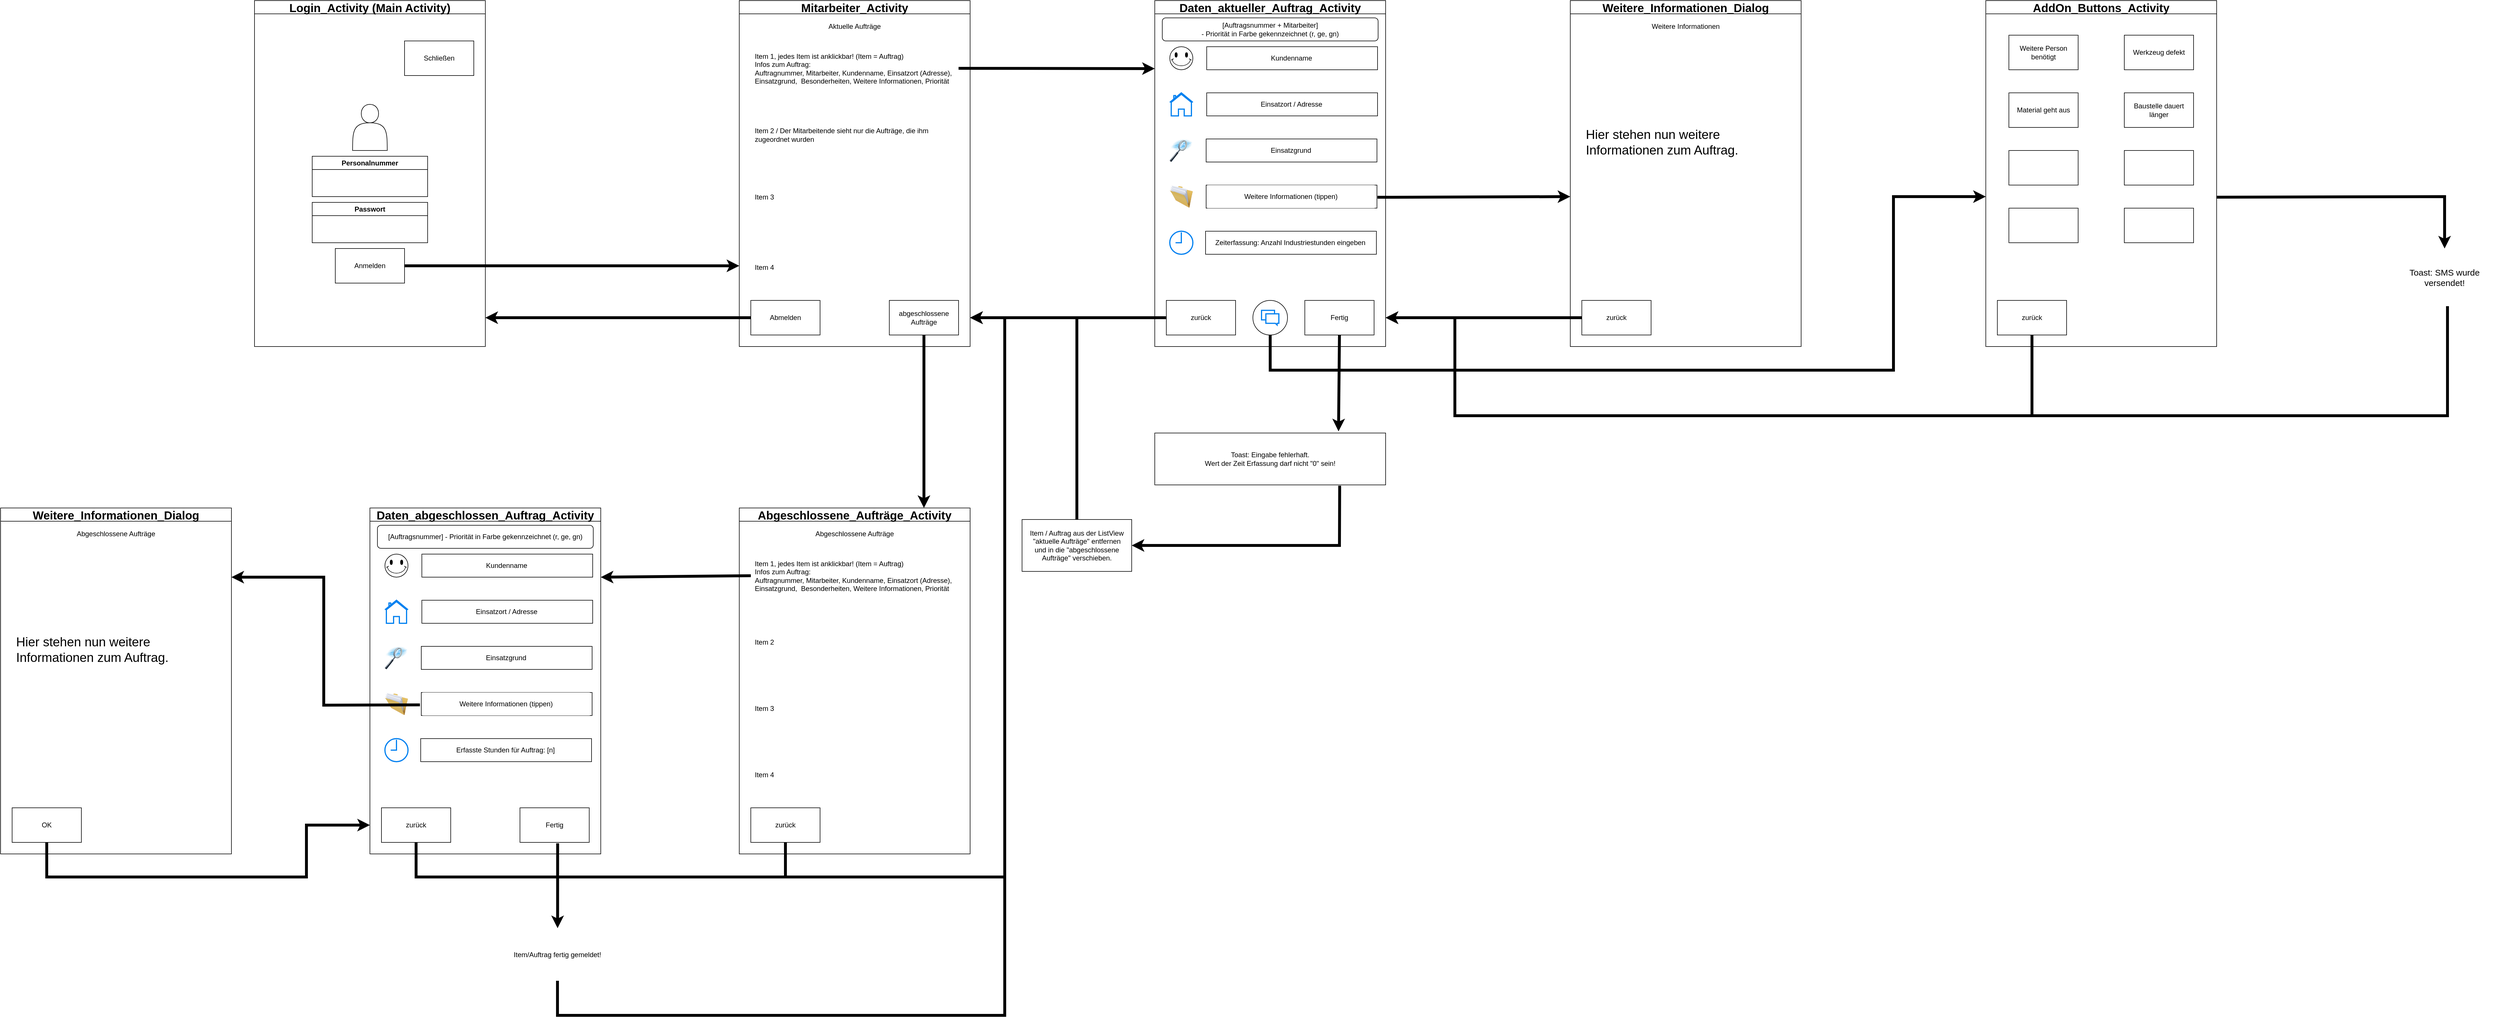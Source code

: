 <mxfile version="27.1.1">
  <diagram name="Seite-1" id="q45klhuyzcTbM1bhxWnL">
    <mxGraphModel dx="5580" dy="2750" grid="1" gridSize="10" guides="1" tooltips="1" connect="1" arrows="1" fold="1" page="1" pageScale="1" pageWidth="827" pageHeight="1169" math="0" shadow="0">
      <root>
        <mxCell id="0" />
        <mxCell id="1" parent="0" />
        <mxCell id="BAsy4r-Fp_admPy9bLmb-1" value="&lt;font style=&quot;font-size: 20px;&quot;&gt;Login_Activity (Main Activity)&lt;/font&gt;" style="swimlane;whiteSpace=wrap;html=1;" parent="1" vertex="1">
          <mxGeometry x="80" y="40" width="400" height="600" as="geometry" />
        </mxCell>
        <mxCell id="BAsy4r-Fp_admPy9bLmb-2" value="" style="shape=actor;whiteSpace=wrap;html=1;" parent="BAsy4r-Fp_admPy9bLmb-1" vertex="1">
          <mxGeometry x="170" y="180" width="60" height="80" as="geometry" />
        </mxCell>
        <mxCell id="BAsy4r-Fp_admPy9bLmb-3" value="Personalnummer" style="swimlane;whiteSpace=wrap;html=1;startSize=23;" parent="BAsy4r-Fp_admPy9bLmb-1" vertex="1">
          <mxGeometry x="100" y="270" width="200" height="70" as="geometry" />
        </mxCell>
        <mxCell id="BAsy4r-Fp_admPy9bLmb-4" value="Passwort" style="swimlane;whiteSpace=wrap;html=1;" parent="BAsy4r-Fp_admPy9bLmb-1" vertex="1">
          <mxGeometry x="100" y="350" width="200" height="70" as="geometry" />
        </mxCell>
        <mxCell id="BAsy4r-Fp_admPy9bLmb-19" value="Anmelden" style="rounded=0;whiteSpace=wrap;html=1;" parent="BAsy4r-Fp_admPy9bLmb-1" vertex="1">
          <mxGeometry x="140" y="430" width="120" height="60" as="geometry" />
        </mxCell>
        <mxCell id="BAsy4r-Fp_admPy9bLmb-5" value="&lt;font style=&quot;font-size: 20px;&quot;&gt;Mitarbeiter_Activity&lt;/font&gt;" style="swimlane;whiteSpace=wrap;html=1;" parent="1" vertex="1">
          <mxGeometry x="920" y="40" width="400" height="600" as="geometry" />
        </mxCell>
        <mxCell id="BAsy4r-Fp_admPy9bLmb-6" value="" style="shape=table;startSize=0;container=1;collapsible=0;childLayout=tableLayout;fontSize=11;fillColor=none;strokeColor=none;" parent="BAsy4r-Fp_admPy9bLmb-5" vertex="1">
          <mxGeometry x="20" y="60" width="360" height="460" as="geometry" />
        </mxCell>
        <mxCell id="BAsy4r-Fp_admPy9bLmb-7" value="" style="shape=tableRow;horizontal=0;startSize=0;swimlaneHead=0;swimlaneBody=0;strokeColor=inherit;top=0;left=0;bottom=0;right=0;collapsible=0;dropTarget=0;fillColor=light-dark(#FFFFFF,#E6D0DE);points=[[0,0.5],[1,0.5]];portConstraint=eastwest;fontSize=16;" parent="BAsy4r-Fp_admPy9bLmb-6" vertex="1">
          <mxGeometry width="360" height="115" as="geometry" />
        </mxCell>
        <mxCell id="BAsy4r-Fp_admPy9bLmb-8" value="Item 1, jedes Item ist anklickbar! (Item = Auftrag)&lt;br&gt;Infos zum Auftrag:&lt;br&gt;Auftragnummer, Mitarbeiter, Kundenname, Einsatzort (Adresse), Einsatzgrund,&amp;nbsp; Besonderheiten, Weitere Informationen, Priorität" style="shape=partialRectangle;html=1;whiteSpace=wrap;connectable=0;strokeColor=inherit;overflow=hidden;fillColor=none;top=0;left=0;bottom=0;right=0;pointerEvents=1;fontSize=12;align=left;spacingLeft=5;fontColor=light-dark(#000000,#000000);" parent="BAsy4r-Fp_admPy9bLmb-7" vertex="1">
          <mxGeometry width="360" height="115" as="geometry">
            <mxRectangle width="360" height="115" as="alternateBounds" />
          </mxGeometry>
        </mxCell>
        <mxCell id="BAsy4r-Fp_admPy9bLmb-9" value="" style="shape=tableRow;horizontal=0;startSize=0;swimlaneHead=0;swimlaneBody=0;strokeColor=inherit;top=0;left=0;bottom=0;right=0;collapsible=0;dropTarget=0;fillColor=none;points=[[0,0.5],[1,0.5]];portConstraint=eastwest;fontSize=16;" parent="BAsy4r-Fp_admPy9bLmb-6" vertex="1">
          <mxGeometry y="115" width="360" height="115" as="geometry" />
        </mxCell>
        <mxCell id="BAsy4r-Fp_admPy9bLmb-10" value="Item 2 / Der Mitarbeitende sieht nur die Aufträge, die ihm zugeordnet wurden" style="shape=partialRectangle;html=1;whiteSpace=wrap;connectable=0;strokeColor=inherit;overflow=hidden;fillColor=none;top=0;left=0;bottom=0;right=0;pointerEvents=1;fontSize=12;align=left;spacingLeft=5;" parent="BAsy4r-Fp_admPy9bLmb-9" vertex="1">
          <mxGeometry width="360" height="115" as="geometry">
            <mxRectangle width="360" height="115" as="alternateBounds" />
          </mxGeometry>
        </mxCell>
        <mxCell id="BAsy4r-Fp_admPy9bLmb-11" value="" style="shape=tableRow;horizontal=0;startSize=0;swimlaneHead=0;swimlaneBody=0;strokeColor=inherit;top=0;left=0;bottom=0;right=0;collapsible=0;dropTarget=0;fillColor=none;points=[[0,0.5],[1,0.5]];portConstraint=eastwest;fontSize=16;" parent="BAsy4r-Fp_admPy9bLmb-6" vertex="1">
          <mxGeometry y="230" width="360" height="115" as="geometry" />
        </mxCell>
        <mxCell id="BAsy4r-Fp_admPy9bLmb-12" value="Item 3&lt;div&gt;&lt;br&gt;&lt;/div&gt;" style="shape=partialRectangle;html=1;whiteSpace=wrap;connectable=0;strokeColor=inherit;overflow=hidden;fillColor=none;top=0;left=0;bottom=0;right=0;pointerEvents=1;fontSize=12;align=left;spacingLeft=5;" parent="BAsy4r-Fp_admPy9bLmb-11" vertex="1">
          <mxGeometry width="360" height="115" as="geometry">
            <mxRectangle width="360" height="115" as="alternateBounds" />
          </mxGeometry>
        </mxCell>
        <mxCell id="BAsy4r-Fp_admPy9bLmb-13" style="shape=tableRow;horizontal=0;startSize=0;swimlaneHead=0;swimlaneBody=0;strokeColor=inherit;top=0;left=0;bottom=0;right=0;collapsible=0;dropTarget=0;fillColor=none;points=[[0,0.5],[1,0.5]];portConstraint=eastwest;fontSize=16;" parent="BAsy4r-Fp_admPy9bLmb-6" vertex="1">
          <mxGeometry y="345" width="360" height="115" as="geometry" />
        </mxCell>
        <mxCell id="BAsy4r-Fp_admPy9bLmb-14" value="Item 4" style="shape=partialRectangle;html=1;whiteSpace=wrap;connectable=0;strokeColor=inherit;overflow=hidden;fillColor=none;top=0;left=0;bottom=0;right=0;pointerEvents=1;fontSize=12;align=left;spacingLeft=5;" parent="BAsy4r-Fp_admPy9bLmb-13" vertex="1">
          <mxGeometry width="360" height="115" as="geometry">
            <mxRectangle width="360" height="115" as="alternateBounds" />
          </mxGeometry>
        </mxCell>
        <mxCell id="BAsy4r-Fp_admPy9bLmb-15" value="Aktuelle Aufträge" style="text;html=1;align=center;verticalAlign=middle;whiteSpace=wrap;rounded=0;" parent="BAsy4r-Fp_admPy9bLmb-5" vertex="1">
          <mxGeometry x="90" y="30" width="220" height="30" as="geometry" />
        </mxCell>
        <mxCell id="BAsy4r-Fp_admPy9bLmb-16" value="" style="rounded=0;whiteSpace=wrap;html=1;" parent="BAsy4r-Fp_admPy9bLmb-5" vertex="1">
          <mxGeometry x="260" y="520" width="120" height="60" as="geometry" />
        </mxCell>
        <mxCell id="BAsy4r-Fp_admPy9bLmb-17" value="abgeschlossene Aufträge" style="text;html=1;align=center;verticalAlign=middle;whiteSpace=wrap;rounded=0;" parent="BAsy4r-Fp_admPy9bLmb-5" vertex="1">
          <mxGeometry x="290" y="535" width="60" height="30" as="geometry" />
        </mxCell>
        <mxCell id="BAsy4r-Fp_admPy9bLmb-18" value="Abmelden" style="rounded=0;whiteSpace=wrap;html=1;" parent="BAsy4r-Fp_admPy9bLmb-5" vertex="1">
          <mxGeometry x="20" y="520" width="120" height="60" as="geometry" />
        </mxCell>
        <mxCell id="BAsy4r-Fp_admPy9bLmb-20" value="" style="endArrow=classic;html=1;rounded=0;exitX=1;exitY=0.5;exitDx=0;exitDy=0;strokeWidth=5;strokeColor=light-dark(#000000,#00CC00);" parent="1" source="BAsy4r-Fp_admPy9bLmb-19" edge="1">
          <mxGeometry width="50" height="50" relative="1" as="geometry">
            <mxPoint x="660" y="500" as="sourcePoint" />
            <mxPoint x="920" y="500" as="targetPoint" />
          </mxGeometry>
        </mxCell>
        <mxCell id="BAsy4r-Fp_admPy9bLmb-21" value="" style="endArrow=classic;html=1;rounded=0;strokeWidth=5;strokeColor=light-dark(#000000,#FF0000);" parent="1" edge="1">
          <mxGeometry width="50" height="50" relative="1" as="geometry">
            <mxPoint x="940" y="590" as="sourcePoint" />
            <mxPoint x="480" y="590" as="targetPoint" />
            <Array as="points" />
          </mxGeometry>
        </mxCell>
        <mxCell id="BAsy4r-Fp_admPy9bLmb-22" value="&lt;font style=&quot;font-size: 20px;&quot;&gt;Daten_aktueller_Auftrag_Activity&lt;/font&gt;" style="swimlane;whiteSpace=wrap;html=1;" parent="1" vertex="1">
          <mxGeometry x="1640" y="40" width="400" height="600" as="geometry" />
        </mxCell>
        <mxCell id="BAsy4r-Fp_admPy9bLmb-36" value="" style="rounded=0;whiteSpace=wrap;html=1;" parent="BAsy4r-Fp_admPy9bLmb-22" vertex="1">
          <mxGeometry x="20" y="520" width="120" height="60" as="geometry" />
        </mxCell>
        <mxCell id="BAsy4r-Fp_admPy9bLmb-37" value="zurück" style="text;html=1;align=center;verticalAlign=middle;whiteSpace=wrap;rounded=0;" parent="BAsy4r-Fp_admPy9bLmb-22" vertex="1">
          <mxGeometry x="50" y="535" width="60" height="30" as="geometry" />
        </mxCell>
        <mxCell id="BAsy4r-Fp_admPy9bLmb-38" value="Fertig" style="rounded=0;whiteSpace=wrap;html=1;" parent="BAsy4r-Fp_admPy9bLmb-22" vertex="1">
          <mxGeometry x="260" y="520" width="120" height="60" as="geometry" />
        </mxCell>
        <mxCell id="BAsy4r-Fp_admPy9bLmb-55" value="[Auftragsnummer + Mitarbeiter]&lt;div&gt;- Priorität in Farbe gekennzeichnet (r, ge, gn)&lt;/div&gt;" style="rounded=1;whiteSpace=wrap;html=1;" parent="BAsy4r-Fp_admPy9bLmb-22" vertex="1">
          <mxGeometry x="13" y="30" width="374" height="40" as="geometry" />
        </mxCell>
        <mxCell id="BAsy4r-Fp_admPy9bLmb-70" value="" style="verticalLabelPosition=bottom;verticalAlign=top;html=1;shape=mxgraph.basic.smiley" parent="BAsy4r-Fp_admPy9bLmb-22" vertex="1">
          <mxGeometry x="26" y="80" width="40" height="40" as="geometry" />
        </mxCell>
        <mxCell id="BAsy4r-Fp_admPy9bLmb-71" value="" style="verticalLabelPosition=bottom;verticalAlign=top;html=1;shape=mxgraph.basic.rect;fillColor2=none;strokeWidth=1;size=20;indent=5;" parent="BAsy4r-Fp_admPy9bLmb-22" vertex="1">
          <mxGeometry x="90" y="80" width="296" height="40" as="geometry" />
        </mxCell>
        <mxCell id="BAsy4r-Fp_admPy9bLmb-72" value="Kundenname" style="text;html=1;align=center;verticalAlign=middle;whiteSpace=wrap;rounded=0;" parent="BAsy4r-Fp_admPy9bLmb-22" vertex="1">
          <mxGeometry x="92" y="80" width="290" height="40" as="geometry" />
        </mxCell>
        <mxCell id="BAsy4r-Fp_admPy9bLmb-73" value="" style="html=1;verticalLabelPosition=bottom;align=center;labelBackgroundColor=#ffffff;verticalAlign=top;strokeWidth=2;strokeColor=#0080F0;shadow=0;dashed=0;shape=mxgraph.ios7.icons.home;" parent="BAsy4r-Fp_admPy9bLmb-22" vertex="1">
          <mxGeometry x="26" y="160" width="40" height="40" as="geometry" />
        </mxCell>
        <mxCell id="BAsy4r-Fp_admPy9bLmb-74" value="" style="verticalLabelPosition=bottom;verticalAlign=top;html=1;shape=mxgraph.basic.rect;fillColor2=none;strokeWidth=1;size=20;indent=5;" parent="BAsy4r-Fp_admPy9bLmb-22" vertex="1">
          <mxGeometry x="90" y="160" width="296" height="40" as="geometry" />
        </mxCell>
        <mxCell id="BAsy4r-Fp_admPy9bLmb-75" value="Einsatzort / Adresse" style="text;html=1;align=center;verticalAlign=middle;whiteSpace=wrap;rounded=0;" parent="BAsy4r-Fp_admPy9bLmb-22" vertex="1">
          <mxGeometry x="92" y="160" width="290" height="40" as="geometry" />
        </mxCell>
        <mxCell id="YchgpamfZrBK3KYgUq9f-1" value="" style="image;html=1;image=img/lib/clip_art/computers/Data_Filtering_128x128.png" parent="BAsy4r-Fp_admPy9bLmb-22" vertex="1">
          <mxGeometry x="26" y="240" width="40" height="40" as="geometry" />
        </mxCell>
        <mxCell id="YchgpamfZrBK3KYgUq9f-2" value="" style="verticalLabelPosition=bottom;verticalAlign=top;html=1;shape=mxgraph.basic.rect;fillColor2=none;strokeWidth=1;size=20;indent=5;" parent="BAsy4r-Fp_admPy9bLmb-22" vertex="1">
          <mxGeometry x="89" y="240" width="296" height="40" as="geometry" />
        </mxCell>
        <mxCell id="YchgpamfZrBK3KYgUq9f-3" value="Einsatzgrund" style="text;html=1;align=center;verticalAlign=middle;whiteSpace=wrap;rounded=0;" parent="BAsy4r-Fp_admPy9bLmb-22" vertex="1">
          <mxGeometry x="91" y="240" width="290" height="40" as="geometry" />
        </mxCell>
        <mxCell id="YchgpamfZrBK3KYgUq9f-4" value="" style="image;html=1;image=img/lib/clip_art/general/Full_Folder_128x128.png" parent="BAsy4r-Fp_admPy9bLmb-22" vertex="1">
          <mxGeometry x="26" y="320" width="40" height="40" as="geometry" />
        </mxCell>
        <mxCell id="YchgpamfZrBK3KYgUq9f-5" value="" style="verticalLabelPosition=bottom;verticalAlign=top;html=1;shape=mxgraph.basic.rect;fillColor2=none;strokeWidth=1;size=20;indent=5;" parent="BAsy4r-Fp_admPy9bLmb-22" vertex="1">
          <mxGeometry x="89" y="320" width="296" height="40" as="geometry" />
        </mxCell>
        <mxCell id="YchgpamfZrBK3KYgUq9f-6" value="&lt;font style=&quot;color: light-dark(rgb(0, 0, 0), rgb(0, 0, 0));&quot;&gt;Weitere Informationen (tippen)&lt;/font&gt;" style="text;html=1;align=center;verticalAlign=middle;whiteSpace=wrap;rounded=0;glass=0;shadow=0;fillColor=light-dark(#FFFFFF,#E6D0DE);" parent="BAsy4r-Fp_admPy9bLmb-22" vertex="1">
          <mxGeometry x="91" y="320" width="290" height="40" as="geometry" />
        </mxCell>
        <mxCell id="YchgpamfZrBK3KYgUq9f-8" value="" style="html=1;verticalLabelPosition=bottom;align=center;labelBackgroundColor=#ffffff;verticalAlign=top;strokeWidth=2;strokeColor=#0080F0;shadow=0;dashed=0;shape=mxgraph.ios7.icons.clock;" parent="BAsy4r-Fp_admPy9bLmb-22" vertex="1">
          <mxGeometry x="26" y="400" width="40" height="40" as="geometry" />
        </mxCell>
        <mxCell id="YchgpamfZrBK3KYgUq9f-9" value="" style="verticalLabelPosition=bottom;verticalAlign=top;html=1;shape=mxgraph.basic.rect;fillColor2=none;strokeWidth=1;size=20;indent=5;" parent="BAsy4r-Fp_admPy9bLmb-22" vertex="1">
          <mxGeometry x="88" y="400" width="296" height="40" as="geometry" />
        </mxCell>
        <mxCell id="YchgpamfZrBK3KYgUq9f-10" value="Zeiterfassung: Anzahl Industriestunden eingeben" style="text;html=1;align=center;verticalAlign=middle;whiteSpace=wrap;rounded=0;" parent="BAsy4r-Fp_admPy9bLmb-22" vertex="1">
          <mxGeometry x="90" y="400" width="290" height="40" as="geometry" />
        </mxCell>
        <mxCell id="rlCjzJ0KpCIIINyGwEyJ-18" value="" style="ellipse;whiteSpace=wrap;html=1;aspect=fixed;" parent="BAsy4r-Fp_admPy9bLmb-22" vertex="1">
          <mxGeometry x="170" y="520" width="60" height="60" as="geometry" />
        </mxCell>
        <mxCell id="rlCjzJ0KpCIIINyGwEyJ-20" value="" style="html=1;verticalLabelPosition=bottom;align=center;labelBackgroundColor=#ffffff;verticalAlign=top;strokeWidth=2;strokeColor=#0080F0;shadow=0;dashed=0;shape=mxgraph.ios7.icons.messages;" parent="BAsy4r-Fp_admPy9bLmb-22" vertex="1">
          <mxGeometry x="185" y="537.25" width="30" height="25.5" as="geometry" />
        </mxCell>
        <mxCell id="BAsy4r-Fp_admPy9bLmb-39" value="&lt;font style=&quot;font-size: 20px;&quot;&gt;Abgeschlossene_Aufträge_Activity&lt;/font&gt;" style="swimlane;whiteSpace=wrap;html=1;" parent="1" vertex="1">
          <mxGeometry x="920" y="920" width="400" height="600" as="geometry" />
        </mxCell>
        <mxCell id="BAsy4r-Fp_admPy9bLmb-40" value="Abgeschlossene Aufträge" style="text;html=1;align=center;verticalAlign=middle;whiteSpace=wrap;rounded=0;" parent="BAsy4r-Fp_admPy9bLmb-39" vertex="1">
          <mxGeometry x="90" y="30" width="220" height="30" as="geometry" />
        </mxCell>
        <mxCell id="BAsy4r-Fp_admPy9bLmb-41" value="" style="rounded=0;whiteSpace=wrap;html=1;" parent="BAsy4r-Fp_admPy9bLmb-39" vertex="1">
          <mxGeometry x="20" y="520" width="120" height="60" as="geometry" />
        </mxCell>
        <mxCell id="BAsy4r-Fp_admPy9bLmb-42" value="zurück" style="text;html=1;align=center;verticalAlign=middle;whiteSpace=wrap;rounded=0;" parent="BAsy4r-Fp_admPy9bLmb-39" vertex="1">
          <mxGeometry x="50" y="535" width="60" height="30" as="geometry" />
        </mxCell>
        <mxCell id="BAsy4r-Fp_admPy9bLmb-43" value="" style="shape=table;startSize=0;container=1;collapsible=0;childLayout=tableLayout;fontSize=11;fillColor=none;strokeColor=none;" parent="BAsy4r-Fp_admPy9bLmb-39" vertex="1">
          <mxGeometry x="20" y="60" width="360" height="460" as="geometry" />
        </mxCell>
        <mxCell id="BAsy4r-Fp_admPy9bLmb-44" value="" style="shape=tableRow;horizontal=0;startSize=0;swimlaneHead=0;swimlaneBody=0;strokeColor=inherit;top=0;left=0;bottom=0;right=0;collapsible=0;dropTarget=0;fillColor=light-dark(#FFFFFF,#E6D0DE);points=[[0,0.5],[1,0.5]];portConstraint=eastwest;fontSize=16;" parent="BAsy4r-Fp_admPy9bLmb-43" vertex="1">
          <mxGeometry width="360" height="115" as="geometry" />
        </mxCell>
        <mxCell id="BAsy4r-Fp_admPy9bLmb-45" value="Item 1, jedes Item ist anklickbar! (Item = Auftrag)&lt;br&gt;Infos zum Auftrag:&lt;br&gt;Auftragnummer, Mitarbeiter, Kundenname, Einsatzort (Adresse), Einsatzgrund,&amp;nbsp; Besonderheiten, Weitere Informationen, Priorität" style="shape=partialRectangle;html=1;whiteSpace=wrap;connectable=0;strokeColor=inherit;overflow=hidden;fillColor=none;top=0;left=0;bottom=0;right=0;pointerEvents=1;fontSize=12;align=left;spacingLeft=5;fontColor=light-dark(#000000,#000000);" parent="BAsy4r-Fp_admPy9bLmb-44" vertex="1">
          <mxGeometry width="360" height="115" as="geometry">
            <mxRectangle width="360" height="115" as="alternateBounds" />
          </mxGeometry>
        </mxCell>
        <mxCell id="BAsy4r-Fp_admPy9bLmb-46" value="" style="shape=tableRow;horizontal=0;startSize=0;swimlaneHead=0;swimlaneBody=0;strokeColor=inherit;top=0;left=0;bottom=0;right=0;collapsible=0;dropTarget=0;fillColor=none;points=[[0,0.5],[1,0.5]];portConstraint=eastwest;fontSize=16;" parent="BAsy4r-Fp_admPy9bLmb-43" vertex="1">
          <mxGeometry y="115" width="360" height="115" as="geometry" />
        </mxCell>
        <mxCell id="BAsy4r-Fp_admPy9bLmb-47" value="Item 2" style="shape=partialRectangle;html=1;whiteSpace=wrap;connectable=0;strokeColor=inherit;overflow=hidden;fillColor=none;top=0;left=0;bottom=0;right=0;pointerEvents=1;fontSize=12;align=left;spacingLeft=5;" parent="BAsy4r-Fp_admPy9bLmb-46" vertex="1">
          <mxGeometry width="360" height="115" as="geometry">
            <mxRectangle width="360" height="115" as="alternateBounds" />
          </mxGeometry>
        </mxCell>
        <mxCell id="BAsy4r-Fp_admPy9bLmb-48" value="" style="shape=tableRow;horizontal=0;startSize=0;swimlaneHead=0;swimlaneBody=0;strokeColor=inherit;top=0;left=0;bottom=0;right=0;collapsible=0;dropTarget=0;fillColor=none;points=[[0,0.5],[1,0.5]];portConstraint=eastwest;fontSize=16;" parent="BAsy4r-Fp_admPy9bLmb-43" vertex="1">
          <mxGeometry y="230" width="360" height="115" as="geometry" />
        </mxCell>
        <mxCell id="BAsy4r-Fp_admPy9bLmb-49" value="Item 3" style="shape=partialRectangle;html=1;whiteSpace=wrap;connectable=0;strokeColor=inherit;overflow=hidden;fillColor=none;top=0;left=0;bottom=0;right=0;pointerEvents=1;fontSize=12;align=left;spacingLeft=5;" parent="BAsy4r-Fp_admPy9bLmb-48" vertex="1">
          <mxGeometry width="360" height="115" as="geometry">
            <mxRectangle width="360" height="115" as="alternateBounds" />
          </mxGeometry>
        </mxCell>
        <mxCell id="BAsy4r-Fp_admPy9bLmb-50" style="shape=tableRow;horizontal=0;startSize=0;swimlaneHead=0;swimlaneBody=0;strokeColor=inherit;top=0;left=0;bottom=0;right=0;collapsible=0;dropTarget=0;fillColor=none;points=[[0,0.5],[1,0.5]];portConstraint=eastwest;fontSize=16;" parent="BAsy4r-Fp_admPy9bLmb-43" vertex="1">
          <mxGeometry y="345" width="360" height="115" as="geometry" />
        </mxCell>
        <mxCell id="BAsy4r-Fp_admPy9bLmb-51" value="Item 4" style="shape=partialRectangle;html=1;whiteSpace=wrap;connectable=0;strokeColor=inherit;overflow=hidden;fillColor=none;top=0;left=0;bottom=0;right=0;pointerEvents=1;fontSize=12;align=left;spacingLeft=5;" parent="BAsy4r-Fp_admPy9bLmb-50" vertex="1">
          <mxGeometry width="360" height="115" as="geometry">
            <mxRectangle width="360" height="115" as="alternateBounds" />
          </mxGeometry>
        </mxCell>
        <mxCell id="BAsy4r-Fp_admPy9bLmb-52" value="" style="endArrow=classic;html=1;rounded=0;exitX=1;exitY=0.5;exitDx=0;exitDy=0;strokeWidth=5;strokeColor=light-dark(#000000,#00FFFF);" parent="1" source="BAsy4r-Fp_admPy9bLmb-7" edge="1">
          <mxGeometry width="50" height="50" relative="1" as="geometry">
            <mxPoint x="1450" y="430" as="sourcePoint" />
            <mxPoint x="1640" y="158" as="targetPoint" />
            <Array as="points" />
          </mxGeometry>
        </mxCell>
        <mxCell id="BAsy4r-Fp_admPy9bLmb-54" value="" style="endArrow=classic;html=1;rounded=0;exitX=0;exitY=0.5;exitDx=0;exitDy=0;strokeWidth=5;strokeColor=light-dark(#000000,#6666FF);" parent="1" source="BAsy4r-Fp_admPy9bLmb-36" edge="1">
          <mxGeometry width="50" height="50" relative="1" as="geometry">
            <mxPoint x="1780" y="890" as="sourcePoint" />
            <mxPoint x="1320" y="590" as="targetPoint" />
            <Array as="points">
              <mxPoint x="1530" y="590" />
              <mxPoint x="1390" y="590" />
            </Array>
          </mxGeometry>
        </mxCell>
        <mxCell id="YchgpamfZrBK3KYgUq9f-11" value="" style="endArrow=classic;html=1;rounded=0;strokeWidth=5;strokeColor=light-dark(#000000,#00FFFF);exitX=1.003;exitY=0.529;exitDx=0;exitDy=0;exitPerimeter=0;" parent="1" source="YchgpamfZrBK3KYgUq9f-5" edge="1">
          <mxGeometry width="50" height="50" relative="1" as="geometry">
            <mxPoint x="2040" y="380" as="sourcePoint" />
            <mxPoint x="2360" y="380" as="targetPoint" />
            <Array as="points" />
          </mxGeometry>
        </mxCell>
        <mxCell id="YchgpamfZrBK3KYgUq9f-12" value="&lt;font style=&quot;font-size: 20px;&quot;&gt;Weitere_Informationen_Dialog&lt;/font&gt;" style="swimlane;whiteSpace=wrap;html=1;startSize=23;" parent="1" vertex="1">
          <mxGeometry x="2360" y="40" width="400" height="600" as="geometry" />
        </mxCell>
        <mxCell id="YchgpamfZrBK3KYgUq9f-13" value="Weitere Informationen" style="text;html=1;align=center;verticalAlign=middle;whiteSpace=wrap;rounded=0;" parent="YchgpamfZrBK3KYgUq9f-12" vertex="1">
          <mxGeometry x="90" y="30" width="220" height="30" as="geometry" />
        </mxCell>
        <mxCell id="YchgpamfZrBK3KYgUq9f-14" value="" style="rounded=0;whiteSpace=wrap;html=1;" parent="YchgpamfZrBK3KYgUq9f-12" vertex="1">
          <mxGeometry x="20" y="520" width="120" height="60" as="geometry" />
        </mxCell>
        <mxCell id="YchgpamfZrBK3KYgUq9f-15" value="zurück" style="text;html=1;align=center;verticalAlign=middle;whiteSpace=wrap;rounded=0;" parent="YchgpamfZrBK3KYgUq9f-12" vertex="1">
          <mxGeometry x="50" y="535" width="60" height="30" as="geometry" />
        </mxCell>
        <mxCell id="YchgpamfZrBK3KYgUq9f-16" value="" style="shape=table;startSize=0;container=1;collapsible=0;childLayout=tableLayout;fontSize=11;fillColor=none;strokeColor=none;" parent="YchgpamfZrBK3KYgUq9f-12" vertex="1">
          <mxGeometry x="20" y="60" width="360" height="420" as="geometry" />
        </mxCell>
        <mxCell id="YchgpamfZrBK3KYgUq9f-17" value="" style="shape=tableRow;horizontal=0;startSize=0;swimlaneHead=0;swimlaneBody=0;strokeColor=inherit;top=0;left=0;bottom=0;right=0;collapsible=0;dropTarget=0;fillColor=light-dark(#FFFFFF,#E6D0DE);points=[[0,0.5],[1,0.5]];portConstraint=eastwest;fontSize=16;" parent="YchgpamfZrBK3KYgUq9f-16" vertex="1">
          <mxGeometry width="360" height="371" as="geometry" />
        </mxCell>
        <mxCell id="YchgpamfZrBK3KYgUq9f-18" value="&lt;span style=&quot;font-size: 22px;&quot;&gt;Hier stehen nun weitere Informationen zum Auftrag.&lt;/span&gt;" style="shape=partialRectangle;html=1;whiteSpace=wrap;connectable=0;strokeColor=inherit;overflow=hidden;fillColor=none;top=0;left=0;bottom=0;right=0;pointerEvents=1;fontSize=12;align=left;spacingLeft=5;fontColor=light-dark(#000000,#000000);" parent="YchgpamfZrBK3KYgUq9f-17" vertex="1">
          <mxGeometry width="360" height="371" as="geometry">
            <mxRectangle width="360" height="371" as="alternateBounds" />
          </mxGeometry>
        </mxCell>
        <mxCell id="YchgpamfZrBK3KYgUq9f-19" value="" style="shape=tableRow;horizontal=0;startSize=0;swimlaneHead=0;swimlaneBody=0;strokeColor=inherit;top=0;left=0;bottom=0;right=0;collapsible=0;dropTarget=0;fillColor=none;points=[[0,0.5],[1,0.5]];portConstraint=eastwest;fontSize=16;" parent="YchgpamfZrBK3KYgUq9f-16" vertex="1">
          <mxGeometry y="371" width="360" height="16" as="geometry" />
        </mxCell>
        <mxCell id="YchgpamfZrBK3KYgUq9f-20" value="" style="shape=partialRectangle;html=1;whiteSpace=wrap;connectable=0;strokeColor=inherit;overflow=hidden;fillColor=none;top=0;left=0;bottom=0;right=0;pointerEvents=1;fontSize=12;align=left;spacingLeft=5;" parent="YchgpamfZrBK3KYgUq9f-19" vertex="1">
          <mxGeometry width="360" height="16" as="geometry">
            <mxRectangle width="360" height="16" as="alternateBounds" />
          </mxGeometry>
        </mxCell>
        <mxCell id="YchgpamfZrBK3KYgUq9f-21" value="" style="shape=tableRow;horizontal=0;startSize=0;swimlaneHead=0;swimlaneBody=0;strokeColor=inherit;top=0;left=0;bottom=0;right=0;collapsible=0;dropTarget=0;fillColor=none;points=[[0,0.5],[1,0.5]];portConstraint=eastwest;fontSize=16;" parent="YchgpamfZrBK3KYgUq9f-16" vertex="1">
          <mxGeometry y="387" width="360" height="17" as="geometry" />
        </mxCell>
        <mxCell id="YchgpamfZrBK3KYgUq9f-22" value="" style="shape=partialRectangle;html=1;whiteSpace=wrap;connectable=0;strokeColor=inherit;overflow=hidden;fillColor=none;top=0;left=0;bottom=0;right=0;pointerEvents=1;fontSize=12;align=left;spacingLeft=5;" parent="YchgpamfZrBK3KYgUq9f-21" vertex="1">
          <mxGeometry width="360" height="17" as="geometry">
            <mxRectangle width="360" height="17" as="alternateBounds" />
          </mxGeometry>
        </mxCell>
        <mxCell id="YchgpamfZrBK3KYgUq9f-23" style="shape=tableRow;horizontal=0;startSize=0;swimlaneHead=0;swimlaneBody=0;strokeColor=inherit;top=0;left=0;bottom=0;right=0;collapsible=0;dropTarget=0;fillColor=none;points=[[0,0.5],[1,0.5]];portConstraint=eastwest;fontSize=16;" parent="YchgpamfZrBK3KYgUq9f-16" vertex="1">
          <mxGeometry y="404" width="360" height="16" as="geometry" />
        </mxCell>
        <mxCell id="YchgpamfZrBK3KYgUq9f-24" value="" style="shape=partialRectangle;html=1;whiteSpace=wrap;connectable=0;strokeColor=inherit;overflow=hidden;fillColor=none;top=0;left=0;bottom=0;right=0;pointerEvents=1;fontSize=12;align=left;spacingLeft=5;" parent="YchgpamfZrBK3KYgUq9f-23" vertex="1">
          <mxGeometry width="360" height="16" as="geometry">
            <mxRectangle width="360" height="16" as="alternateBounds" />
          </mxGeometry>
        </mxCell>
        <mxCell id="YchgpamfZrBK3KYgUq9f-25" value="" style="endArrow=classic;html=1;rounded=0;exitX=0;exitY=0.5;exitDx=0;exitDy=0;strokeWidth=5;strokeColor=light-dark(#000000,#6666FF);" parent="1" edge="1">
          <mxGeometry width="50" height="50" relative="1" as="geometry">
            <mxPoint x="2380" y="590" as="sourcePoint" />
            <mxPoint x="2040" y="590" as="targetPoint" />
            <Array as="points">
              <mxPoint x="2250" y="590" />
              <mxPoint x="2110" y="590" />
            </Array>
          </mxGeometry>
        </mxCell>
        <mxCell id="YchgpamfZrBK3KYgUq9f-43" value="" style="verticalLabelPosition=bottom;verticalAlign=top;html=1;shape=mxgraph.basic.rect;fillColor2=none;strokeWidth=1;size=20;indent=5;" parent="1" vertex="1">
          <mxGeometry x="1640" y="790" width="400" height="90" as="geometry" />
        </mxCell>
        <mxCell id="YchgpamfZrBK3KYgUq9f-44" value="Toast: Eingabe fehlerhaft.&lt;br&gt;Wert der Zeit Erfassung darf nicht &quot;0&quot; sein!" style="text;html=1;align=center;verticalAlign=middle;whiteSpace=wrap;rounded=0;" parent="1" vertex="1">
          <mxGeometry x="1640" y="790" width="400" height="90" as="geometry" />
        </mxCell>
        <mxCell id="YchgpamfZrBK3KYgUq9f-45" value="" style="endArrow=classic;html=1;rounded=0;strokeWidth=5;strokeColor=light-dark(#000000,#00FFFF);exitX=0.5;exitY=1;exitDx=0;exitDy=0;entryX=0.796;entryY=-0.032;entryDx=0;entryDy=0;entryPerimeter=0;" parent="1" source="BAsy4r-Fp_admPy9bLmb-38" target="YchgpamfZrBK3KYgUq9f-43" edge="1">
          <mxGeometry width="50" height="50" relative="1" as="geometry">
            <mxPoint x="2180" y="821" as="sourcePoint" />
            <mxPoint x="2514" y="820" as="targetPoint" />
            <Array as="points" />
          </mxGeometry>
        </mxCell>
        <mxCell id="YchgpamfZrBK3KYgUq9f-46" value="" style="endArrow=classic;html=1;rounded=0;strokeWidth=5;strokeColor=light-dark(#000000,#00FFFF);entryX=1;entryY=0.5;entryDx=0;entryDy=0;exitX=0.801;exitY=1.015;exitDx=0;exitDy=0;exitPerimeter=0;" parent="1" source="YchgpamfZrBK3KYgUq9f-43" target="YchgpamfZrBK3KYgUq9f-52" edge="1">
          <mxGeometry width="50" height="50" relative="1" as="geometry">
            <mxPoint x="1960" y="820" as="sourcePoint" />
            <mxPoint x="1960" y="930" as="targetPoint" />
            <Array as="points">
              <mxPoint x="1960" y="985" />
            </Array>
          </mxGeometry>
        </mxCell>
        <mxCell id="YchgpamfZrBK3KYgUq9f-51" value="" style="verticalLabelPosition=bottom;verticalAlign=top;html=1;shape=mxgraph.basic.rect;fillColor2=none;strokeWidth=1;size=20;indent=5;" parent="1" vertex="1">
          <mxGeometry x="1410" y="940" width="190" height="90" as="geometry" />
        </mxCell>
        <mxCell id="YchgpamfZrBK3KYgUq9f-52" value="Item / Auftrag aus der ListView &quot;aktuelle Aufträge&quot; entfernen&lt;div&gt;und in die &quot;abgeschlossene Aufträge&quot; verschieben.&lt;/div&gt;" style="text;html=1;align=center;verticalAlign=middle;whiteSpace=wrap;rounded=0;" parent="1" vertex="1">
          <mxGeometry x="1410" y="940" width="190" height="90" as="geometry" />
        </mxCell>
        <mxCell id="YchgpamfZrBK3KYgUq9f-53" value="" style="endArrow=classic;html=1;rounded=0;exitX=0.5;exitY=0;exitDx=0;exitDy=0;strokeWidth=5;strokeColor=light-dark(#000000,#6666FF);" parent="1" source="YchgpamfZrBK3KYgUq9f-52" edge="1">
          <mxGeometry width="50" height="50" relative="1" as="geometry">
            <mxPoint x="1790" y="770" as="sourcePoint" />
            <mxPoint x="1320" y="590" as="targetPoint" />
            <Array as="points">
              <mxPoint x="1505" y="590" />
            </Array>
          </mxGeometry>
        </mxCell>
        <mxCell id="YchgpamfZrBK3KYgUq9f-54" value="" style="endArrow=classic;html=1;rounded=0;strokeWidth=5;strokeColor=light-dark(#000000,#00FFFF);exitX=0.5;exitY=1;exitDx=0;exitDy=0;entryX=0.8;entryY=0;entryDx=0;entryDy=0;entryPerimeter=0;" parent="1" source="BAsy4r-Fp_admPy9bLmb-16" target="BAsy4r-Fp_admPy9bLmb-39" edge="1">
          <mxGeometry width="50" height="50" relative="1" as="geometry">
            <mxPoint x="1220" y="801" as="sourcePoint" />
            <mxPoint x="1554" y="800" as="targetPoint" />
            <Array as="points" />
          </mxGeometry>
        </mxCell>
        <mxCell id="YchgpamfZrBK3KYgUq9f-55" value="" style="endArrow=classic;html=1;rounded=0;exitX=0.5;exitY=1;exitDx=0;exitDy=0;strokeWidth=5;strokeColor=light-dark(#000000,#6666FF);" parent="1" source="BAsy4r-Fp_admPy9bLmb-41" edge="1">
          <mxGeometry width="50" height="50" relative="1" as="geometry">
            <mxPoint x="1370" y="2040" as="sourcePoint" />
            <mxPoint x="1320" y="590" as="targetPoint" />
            <Array as="points">
              <mxPoint x="1000" y="1560" />
              <mxPoint x="1380" y="1560" />
              <mxPoint x="1380" y="590" />
            </Array>
          </mxGeometry>
        </mxCell>
        <mxCell id="YchgpamfZrBK3KYgUq9f-59" value="&lt;span style=&quot;font-size: 20px;&quot;&gt;Daten_abgeschlossen_Auftrag_Activity&lt;/span&gt;" style="swimlane;whiteSpace=wrap;html=1;" parent="1" vertex="1">
          <mxGeometry x="280" y="920" width="400" height="600" as="geometry" />
        </mxCell>
        <mxCell id="YchgpamfZrBK3KYgUq9f-60" value="" style="rounded=0;whiteSpace=wrap;html=1;" parent="YchgpamfZrBK3KYgUq9f-59" vertex="1">
          <mxGeometry x="20" y="520" width="120" height="60" as="geometry" />
        </mxCell>
        <mxCell id="YchgpamfZrBK3KYgUq9f-61" value="zurück" style="text;html=1;align=center;verticalAlign=middle;whiteSpace=wrap;rounded=0;" parent="YchgpamfZrBK3KYgUq9f-59" vertex="1">
          <mxGeometry x="50" y="535" width="60" height="30" as="geometry" />
        </mxCell>
        <mxCell id="YchgpamfZrBK3KYgUq9f-62" value="Fertig" style="rounded=0;whiteSpace=wrap;html=1;" parent="YchgpamfZrBK3KYgUq9f-59" vertex="1">
          <mxGeometry x="260" y="520" width="120" height="60" as="geometry" />
        </mxCell>
        <mxCell id="YchgpamfZrBK3KYgUq9f-63" value="[Auftragsnummer] - Priorität in Farbe gekennzeichnet (r, ge, gn)" style="rounded=1;whiteSpace=wrap;html=1;" parent="YchgpamfZrBK3KYgUq9f-59" vertex="1">
          <mxGeometry x="13" y="30" width="374" height="40" as="geometry" />
        </mxCell>
        <mxCell id="YchgpamfZrBK3KYgUq9f-64" value="" style="verticalLabelPosition=bottom;verticalAlign=top;html=1;shape=mxgraph.basic.smiley" parent="YchgpamfZrBK3KYgUq9f-59" vertex="1">
          <mxGeometry x="26" y="80" width="40" height="40" as="geometry" />
        </mxCell>
        <mxCell id="YchgpamfZrBK3KYgUq9f-65" value="" style="verticalLabelPosition=bottom;verticalAlign=top;html=1;shape=mxgraph.basic.rect;fillColor2=none;strokeWidth=1;size=20;indent=5;" parent="YchgpamfZrBK3KYgUq9f-59" vertex="1">
          <mxGeometry x="90" y="80" width="296" height="40" as="geometry" />
        </mxCell>
        <mxCell id="YchgpamfZrBK3KYgUq9f-66" value="Kundenname" style="text;html=1;align=center;verticalAlign=middle;whiteSpace=wrap;rounded=0;" parent="YchgpamfZrBK3KYgUq9f-59" vertex="1">
          <mxGeometry x="92" y="80" width="290" height="40" as="geometry" />
        </mxCell>
        <mxCell id="YchgpamfZrBK3KYgUq9f-67" value="" style="html=1;verticalLabelPosition=bottom;align=center;labelBackgroundColor=#ffffff;verticalAlign=top;strokeWidth=2;strokeColor=#0080F0;shadow=0;dashed=0;shape=mxgraph.ios7.icons.home;" parent="YchgpamfZrBK3KYgUq9f-59" vertex="1">
          <mxGeometry x="26" y="160" width="40" height="40" as="geometry" />
        </mxCell>
        <mxCell id="YchgpamfZrBK3KYgUq9f-68" value="" style="verticalLabelPosition=bottom;verticalAlign=top;html=1;shape=mxgraph.basic.rect;fillColor2=none;strokeWidth=1;size=20;indent=5;" parent="YchgpamfZrBK3KYgUq9f-59" vertex="1">
          <mxGeometry x="90" y="160" width="296" height="40" as="geometry" />
        </mxCell>
        <mxCell id="YchgpamfZrBK3KYgUq9f-69" value="Einsatzort / Adresse" style="text;html=1;align=center;verticalAlign=middle;whiteSpace=wrap;rounded=0;" parent="YchgpamfZrBK3KYgUq9f-59" vertex="1">
          <mxGeometry x="92" y="160" width="290" height="40" as="geometry" />
        </mxCell>
        <mxCell id="YchgpamfZrBK3KYgUq9f-70" value="" style="image;html=1;image=img/lib/clip_art/computers/Data_Filtering_128x128.png" parent="YchgpamfZrBK3KYgUq9f-59" vertex="1">
          <mxGeometry x="26" y="240" width="40" height="40" as="geometry" />
        </mxCell>
        <mxCell id="YchgpamfZrBK3KYgUq9f-71" value="" style="verticalLabelPosition=bottom;verticalAlign=top;html=1;shape=mxgraph.basic.rect;fillColor2=none;strokeWidth=1;size=20;indent=5;" parent="YchgpamfZrBK3KYgUq9f-59" vertex="1">
          <mxGeometry x="89" y="240" width="296" height="40" as="geometry" />
        </mxCell>
        <mxCell id="YchgpamfZrBK3KYgUq9f-72" value="Einsatzgrund" style="text;html=1;align=center;verticalAlign=middle;whiteSpace=wrap;rounded=0;" parent="YchgpamfZrBK3KYgUq9f-59" vertex="1">
          <mxGeometry x="91" y="240" width="290" height="40" as="geometry" />
        </mxCell>
        <mxCell id="YchgpamfZrBK3KYgUq9f-73" value="" style="image;html=1;image=img/lib/clip_art/general/Full_Folder_128x128.png" parent="YchgpamfZrBK3KYgUq9f-59" vertex="1">
          <mxGeometry x="26" y="320" width="40" height="40" as="geometry" />
        </mxCell>
        <mxCell id="YchgpamfZrBK3KYgUq9f-74" value="" style="verticalLabelPosition=bottom;verticalAlign=top;html=1;shape=mxgraph.basic.rect;fillColor2=none;strokeWidth=1;size=20;indent=5;" parent="YchgpamfZrBK3KYgUq9f-59" vertex="1">
          <mxGeometry x="89" y="320" width="296" height="40" as="geometry" />
        </mxCell>
        <mxCell id="YchgpamfZrBK3KYgUq9f-75" value="&lt;font style=&quot;color: light-dark(rgb(0, 0, 0), rgb(0, 0, 0));&quot;&gt;Weitere Informationen (tippen)&lt;/font&gt;" style="text;html=1;align=center;verticalAlign=middle;whiteSpace=wrap;rounded=0;glass=0;shadow=0;fillColor=light-dark(#FFFFFF,#E6D0DE);" parent="YchgpamfZrBK3KYgUq9f-59" vertex="1">
          <mxGeometry x="91" y="320" width="290" height="40" as="geometry" />
        </mxCell>
        <mxCell id="YchgpamfZrBK3KYgUq9f-76" value="" style="html=1;verticalLabelPosition=bottom;align=center;labelBackgroundColor=#ffffff;verticalAlign=top;strokeWidth=2;strokeColor=#0080F0;shadow=0;dashed=0;shape=mxgraph.ios7.icons.clock;" parent="YchgpamfZrBK3KYgUq9f-59" vertex="1">
          <mxGeometry x="26" y="400" width="40" height="40" as="geometry" />
        </mxCell>
        <mxCell id="YchgpamfZrBK3KYgUq9f-77" value="" style="verticalLabelPosition=bottom;verticalAlign=top;html=1;shape=mxgraph.basic.rect;fillColor2=none;strokeWidth=1;size=20;indent=5;" parent="YchgpamfZrBK3KYgUq9f-59" vertex="1">
          <mxGeometry x="88" y="400" width="296" height="40" as="geometry" />
        </mxCell>
        <mxCell id="YchgpamfZrBK3KYgUq9f-78" value="Erfasste Stunden für Auftrag: [n]" style="text;html=1;align=center;verticalAlign=middle;whiteSpace=wrap;rounded=0;" parent="YchgpamfZrBK3KYgUq9f-59" vertex="1">
          <mxGeometry x="90" y="400" width="290" height="40" as="geometry" />
        </mxCell>
        <mxCell id="YchgpamfZrBK3KYgUq9f-79" value="" style="endArrow=classic;html=1;rounded=0;exitX=0;exitY=0.5;exitDx=0;exitDy=0;strokeWidth=5;strokeColor=light-dark(#000000,#00FFFF);" parent="1" source="BAsy4r-Fp_admPy9bLmb-44" edge="1">
          <mxGeometry width="50" height="50" relative="1" as="geometry">
            <mxPoint x="770" y="820" as="sourcePoint" />
            <mxPoint x="680" y="1040" as="targetPoint" />
            <Array as="points" />
          </mxGeometry>
        </mxCell>
        <mxCell id="YchgpamfZrBK3KYgUq9f-82" value="&lt;font style=&quot;font-size: 20px;&quot;&gt;Weitere_Informationen_Dialog&lt;/font&gt;" style="swimlane;whiteSpace=wrap;html=1;startSize=23;" parent="1" vertex="1">
          <mxGeometry x="-360" y="920" width="400" height="600" as="geometry" />
        </mxCell>
        <mxCell id="YchgpamfZrBK3KYgUq9f-83" value="Abgeschlossene Aufträge" style="text;html=1;align=center;verticalAlign=middle;whiteSpace=wrap;rounded=0;" parent="YchgpamfZrBK3KYgUq9f-82" vertex="1">
          <mxGeometry x="90" y="30" width="220" height="30" as="geometry" />
        </mxCell>
        <mxCell id="YchgpamfZrBK3KYgUq9f-84" value="" style="rounded=0;whiteSpace=wrap;html=1;" parent="YchgpamfZrBK3KYgUq9f-82" vertex="1">
          <mxGeometry x="20" y="520" width="120" height="60" as="geometry" />
        </mxCell>
        <mxCell id="YchgpamfZrBK3KYgUq9f-85" value="OK" style="text;html=1;align=center;verticalAlign=middle;whiteSpace=wrap;rounded=0;" parent="YchgpamfZrBK3KYgUq9f-82" vertex="1">
          <mxGeometry x="50" y="535" width="60" height="30" as="geometry" />
        </mxCell>
        <mxCell id="YchgpamfZrBK3KYgUq9f-86" value="" style="shape=table;startSize=0;container=1;collapsible=0;childLayout=tableLayout;fontSize=11;fillColor=none;strokeColor=none;" parent="YchgpamfZrBK3KYgUq9f-82" vertex="1">
          <mxGeometry x="20" y="60" width="360" height="420" as="geometry" />
        </mxCell>
        <mxCell id="YchgpamfZrBK3KYgUq9f-87" value="" style="shape=tableRow;horizontal=0;startSize=0;swimlaneHead=0;swimlaneBody=0;strokeColor=inherit;top=0;left=0;bottom=0;right=0;collapsible=0;dropTarget=0;fillColor=light-dark(#FFFFFF,#E6D0DE);points=[[0,0.5],[1,0.5]];portConstraint=eastwest;fontSize=16;" parent="YchgpamfZrBK3KYgUq9f-86" vertex="1">
          <mxGeometry width="360" height="371" as="geometry" />
        </mxCell>
        <mxCell id="YchgpamfZrBK3KYgUq9f-88" value="&lt;span style=&quot;font-size: 22px;&quot;&gt;Hier stehen nun weitere Informationen zum Auftrag.&lt;/span&gt;" style="shape=partialRectangle;html=1;whiteSpace=wrap;connectable=0;strokeColor=inherit;overflow=hidden;fillColor=none;top=0;left=0;bottom=0;right=0;pointerEvents=1;fontSize=12;align=left;spacingLeft=5;fontColor=light-dark(#000000,#000000);" parent="YchgpamfZrBK3KYgUq9f-87" vertex="1">
          <mxGeometry width="360" height="371" as="geometry">
            <mxRectangle width="360" height="371" as="alternateBounds" />
          </mxGeometry>
        </mxCell>
        <mxCell id="YchgpamfZrBK3KYgUq9f-89" value="" style="shape=tableRow;horizontal=0;startSize=0;swimlaneHead=0;swimlaneBody=0;strokeColor=inherit;top=0;left=0;bottom=0;right=0;collapsible=0;dropTarget=0;fillColor=none;points=[[0,0.5],[1,0.5]];portConstraint=eastwest;fontSize=16;" parent="YchgpamfZrBK3KYgUq9f-86" vertex="1">
          <mxGeometry y="371" width="360" height="16" as="geometry" />
        </mxCell>
        <mxCell id="YchgpamfZrBK3KYgUq9f-90" value="" style="shape=partialRectangle;html=1;whiteSpace=wrap;connectable=0;strokeColor=inherit;overflow=hidden;fillColor=none;top=0;left=0;bottom=0;right=0;pointerEvents=1;fontSize=12;align=left;spacingLeft=5;" parent="YchgpamfZrBK3KYgUq9f-89" vertex="1">
          <mxGeometry width="360" height="16" as="geometry">
            <mxRectangle width="360" height="16" as="alternateBounds" />
          </mxGeometry>
        </mxCell>
        <mxCell id="YchgpamfZrBK3KYgUq9f-91" value="" style="shape=tableRow;horizontal=0;startSize=0;swimlaneHead=0;swimlaneBody=0;strokeColor=inherit;top=0;left=0;bottom=0;right=0;collapsible=0;dropTarget=0;fillColor=none;points=[[0,0.5],[1,0.5]];portConstraint=eastwest;fontSize=16;" parent="YchgpamfZrBK3KYgUq9f-86" vertex="1">
          <mxGeometry y="387" width="360" height="17" as="geometry" />
        </mxCell>
        <mxCell id="YchgpamfZrBK3KYgUq9f-92" value="" style="shape=partialRectangle;html=1;whiteSpace=wrap;connectable=0;strokeColor=inherit;overflow=hidden;fillColor=none;top=0;left=0;bottom=0;right=0;pointerEvents=1;fontSize=12;align=left;spacingLeft=5;" parent="YchgpamfZrBK3KYgUq9f-91" vertex="1">
          <mxGeometry width="360" height="17" as="geometry">
            <mxRectangle width="360" height="17" as="alternateBounds" />
          </mxGeometry>
        </mxCell>
        <mxCell id="YchgpamfZrBK3KYgUq9f-93" style="shape=tableRow;horizontal=0;startSize=0;swimlaneHead=0;swimlaneBody=0;strokeColor=inherit;top=0;left=0;bottom=0;right=0;collapsible=0;dropTarget=0;fillColor=none;points=[[0,0.5],[1,0.5]];portConstraint=eastwest;fontSize=16;" parent="YchgpamfZrBK3KYgUq9f-86" vertex="1">
          <mxGeometry y="404" width="360" height="16" as="geometry" />
        </mxCell>
        <mxCell id="YchgpamfZrBK3KYgUq9f-94" value="" style="shape=partialRectangle;html=1;whiteSpace=wrap;connectable=0;strokeColor=inherit;overflow=hidden;fillColor=none;top=0;left=0;bottom=0;right=0;pointerEvents=1;fontSize=12;align=left;spacingLeft=5;" parent="YchgpamfZrBK3KYgUq9f-93" vertex="1">
          <mxGeometry width="360" height="16" as="geometry">
            <mxRectangle width="360" height="16" as="alternateBounds" />
          </mxGeometry>
        </mxCell>
        <mxCell id="YchgpamfZrBK3KYgUq9f-95" value="" style="endArrow=classic;html=1;rounded=0;exitX=0.5;exitY=1;exitDx=0;exitDy=0;strokeWidth=5;strokeColor=light-dark(#000000,#6666FF);" parent="1" source="YchgpamfZrBK3KYgUq9f-60" edge="1">
          <mxGeometry width="50" height="50" relative="1" as="geometry">
            <mxPoint x="970" y="2750" as="sourcePoint" />
            <mxPoint x="1320" y="590" as="targetPoint" />
            <Array as="points">
              <mxPoint x="360" y="1560" />
              <mxPoint x="810" y="1560" />
              <mxPoint x="1380" y="1560" />
              <mxPoint x="1380" y="590" />
            </Array>
          </mxGeometry>
        </mxCell>
        <mxCell id="YchgpamfZrBK3KYgUq9f-96" value="" style="endArrow=classic;html=1;rounded=0;strokeWidth=5;strokeColor=light-dark(#000000,#00FFFF);exitX=-0.008;exitY=0.538;exitDx=0;exitDy=0;exitPerimeter=0;" parent="1" source="YchgpamfZrBK3KYgUq9f-74" edge="1">
          <mxGeometry width="50" height="50" relative="1" as="geometry">
            <mxPoint x="200" y="1060" as="sourcePoint" />
            <mxPoint x="40" y="1040" as="targetPoint" />
            <Array as="points">
              <mxPoint x="200" y="1262" />
              <mxPoint x="200" y="1040" />
            </Array>
          </mxGeometry>
        </mxCell>
        <mxCell id="YchgpamfZrBK3KYgUq9f-97" value="" style="endArrow=classic;html=1;rounded=0;exitX=0.5;exitY=1;exitDx=0;exitDy=0;strokeWidth=5;strokeColor=light-dark(#000000,#6666FF);" parent="1" edge="1">
          <mxGeometry width="50" height="50" relative="1" as="geometry">
            <mxPoint x="-280" y="1500" as="sourcePoint" />
            <mxPoint x="280" y="1470" as="targetPoint" />
            <Array as="points">
              <mxPoint x="-280" y="1560" />
              <mxPoint x="170" y="1560" />
              <mxPoint x="170" y="1470" />
            </Array>
          </mxGeometry>
        </mxCell>
        <mxCell id="YchgpamfZrBK3KYgUq9f-113" value="" style="endArrow=classic;html=1;rounded=0;strokeWidth=5;strokeColor=light-dark(#000000,#00FFFF);exitX=0.544;exitY=1.028;exitDx=0;exitDy=0;entryX=0.813;entryY=-0.002;entryDx=0;entryDy=0;entryPerimeter=0;exitPerimeter=0;" parent="1" source="YchgpamfZrBK3KYgUq9f-62" edge="1">
          <mxGeometry width="50" height="50" relative="1" as="geometry">
            <mxPoint x="600" y="1500" as="sourcePoint" />
            <mxPoint x="605.2" y="1648.8" as="targetPoint" />
            <Array as="points" />
          </mxGeometry>
        </mxCell>
        <mxCell id="YchgpamfZrBK3KYgUq9f-129" value="" style="endArrow=classic;html=1;rounded=0;strokeWidth=5;strokeColor=light-dark(#000000,#6666FF);exitX=0.5;exitY=1;exitDx=0;exitDy=0;" parent="1" source="iI_wgEqYD3_wQjC0ZAm1-1" edge="1">
          <mxGeometry width="50" height="50" relative="1" as="geometry">
            <mxPoint x="329.16" y="2865.32" as="sourcePoint" />
            <mxPoint x="1320" y="590" as="targetPoint" />
            <Array as="points">
              <mxPoint x="605" y="1800" />
              <mxPoint x="1380" y="1800" />
              <mxPoint x="1380" y="590" />
            </Array>
          </mxGeometry>
        </mxCell>
        <mxCell id="rlCjzJ0KpCIIINyGwEyJ-4" value="&lt;font style=&quot;font-size: 20px;&quot;&gt;AddOn_Buttons_Activity&lt;/font&gt;" style="swimlane;whiteSpace=wrap;html=1;startSize=23;" parent="1" vertex="1">
          <mxGeometry x="3080" y="40" width="400" height="600" as="geometry" />
        </mxCell>
        <mxCell id="rlCjzJ0KpCIIINyGwEyJ-6" value="" style="rounded=0;whiteSpace=wrap;html=1;" parent="rlCjzJ0KpCIIINyGwEyJ-4" vertex="1">
          <mxGeometry x="20" y="520" width="120" height="60" as="geometry" />
        </mxCell>
        <mxCell id="rlCjzJ0KpCIIINyGwEyJ-7" value="zurück" style="text;html=1;align=center;verticalAlign=middle;whiteSpace=wrap;rounded=0;" parent="rlCjzJ0KpCIIINyGwEyJ-4" vertex="1">
          <mxGeometry x="50" y="535" width="60" height="30" as="geometry" />
        </mxCell>
        <mxCell id="rlCjzJ0KpCIIINyGwEyJ-38" value="Weitere Person benötigt" style="rounded=0;whiteSpace=wrap;html=1;" parent="rlCjzJ0KpCIIINyGwEyJ-4" vertex="1">
          <mxGeometry x="40" y="60" width="120" height="60" as="geometry" />
        </mxCell>
        <mxCell id="rlCjzJ0KpCIIINyGwEyJ-39" value="Werkzeug defekt" style="rounded=0;whiteSpace=wrap;html=1;" parent="rlCjzJ0KpCIIINyGwEyJ-4" vertex="1">
          <mxGeometry x="240" y="60" width="120" height="60" as="geometry" />
        </mxCell>
        <mxCell id="rlCjzJ0KpCIIINyGwEyJ-40" value="Material geht aus" style="rounded=0;whiteSpace=wrap;html=1;" parent="rlCjzJ0KpCIIINyGwEyJ-4" vertex="1">
          <mxGeometry x="40" y="160" width="120" height="60" as="geometry" />
        </mxCell>
        <mxCell id="rlCjzJ0KpCIIINyGwEyJ-41" value="Baustelle dauert länger" style="rounded=0;whiteSpace=wrap;html=1;" parent="rlCjzJ0KpCIIINyGwEyJ-4" vertex="1">
          <mxGeometry x="240" y="160" width="120" height="60" as="geometry" />
        </mxCell>
        <mxCell id="rlCjzJ0KpCIIINyGwEyJ-42" value="" style="rounded=0;whiteSpace=wrap;html=1;" parent="rlCjzJ0KpCIIINyGwEyJ-4" vertex="1">
          <mxGeometry x="40" y="260" width="120" height="60" as="geometry" />
        </mxCell>
        <mxCell id="rlCjzJ0KpCIIINyGwEyJ-43" value="" style="rounded=0;whiteSpace=wrap;html=1;" parent="rlCjzJ0KpCIIINyGwEyJ-4" vertex="1">
          <mxGeometry x="240" y="260" width="120" height="60" as="geometry" />
        </mxCell>
        <mxCell id="rlCjzJ0KpCIIINyGwEyJ-44" value="" style="rounded=0;whiteSpace=wrap;html=1;" parent="rlCjzJ0KpCIIINyGwEyJ-4" vertex="1">
          <mxGeometry x="40" y="360" width="120" height="60" as="geometry" />
        </mxCell>
        <mxCell id="rlCjzJ0KpCIIINyGwEyJ-45" value="" style="rounded=0;whiteSpace=wrap;html=1;" parent="rlCjzJ0KpCIIINyGwEyJ-4" vertex="1">
          <mxGeometry x="240" y="360" width="120" height="60" as="geometry" />
        </mxCell>
        <mxCell id="rlCjzJ0KpCIIINyGwEyJ-17" value="" style="endArrow=classic;html=1;rounded=0;strokeWidth=5;strokeColor=light-dark(#000000,#00FFFF);" parent="1" edge="1">
          <mxGeometry width="50" height="50" relative="1" as="geometry">
            <mxPoint x="1840" y="620" as="sourcePoint" />
            <mxPoint x="3080" y="380" as="targetPoint" />
            <Array as="points">
              <mxPoint x="1840" y="681" />
              <mxPoint x="2920" y="681" />
              <mxPoint x="2920" y="380" />
            </Array>
          </mxGeometry>
        </mxCell>
        <mxCell id="rlCjzJ0KpCIIINyGwEyJ-21" value="" style="endArrow=classic;html=1;rounded=0;exitX=0.5;exitY=1;exitDx=0;exitDy=0;strokeWidth=5;strokeColor=light-dark(#000000,#6666FF);" parent="1" source="rlCjzJ0KpCIIINyGwEyJ-6" edge="1">
          <mxGeometry width="50" height="50" relative="1" as="geometry">
            <mxPoint x="2980" y="1810" as="sourcePoint" />
            <mxPoint x="2040" y="590" as="targetPoint" />
            <Array as="points">
              <mxPoint x="3160" y="760" />
              <mxPoint x="2160" y="760" />
              <mxPoint x="2160" y="590" />
            </Array>
          </mxGeometry>
        </mxCell>
        <mxCell id="rlCjzJ0KpCIIINyGwEyJ-35" value="" style="endArrow=classic;html=1;rounded=0;strokeWidth=5;strokeColor=light-dark(#000000,#6666FF);" parent="1" edge="1">
          <mxGeometry width="50" height="50" relative="1" as="geometry">
            <mxPoint x="3880" y="570" as="sourcePoint" />
            <mxPoint x="2040" y="590" as="targetPoint" />
            <Array as="points">
              <mxPoint x="3880" y="760" />
              <mxPoint x="2160" y="760" />
              <mxPoint x="2160" y="590" />
            </Array>
          </mxGeometry>
        </mxCell>
        <mxCell id="rlCjzJ0KpCIIINyGwEyJ-36" value="&lt;div&gt;Toast: SMS wurde versendet!&lt;/div&gt;" style="text;html=1;align=center;verticalAlign=middle;whiteSpace=wrap;rounded=0;fontSize=15;" parent="1" vertex="1">
          <mxGeometry x="3780" y="470" width="190" height="100" as="geometry" />
        </mxCell>
        <mxCell id="rlCjzJ0KpCIIINyGwEyJ-37" value="" style="endArrow=classic;html=1;rounded=0;strokeWidth=5;strokeColor=light-dark(#000000,#00FFFF);exitX=1.003;exitY=0.529;exitDx=0;exitDy=0;exitPerimeter=0;entryX=0.5;entryY=0;entryDx=0;entryDy=0;" parent="1" edge="1" target="rlCjzJ0KpCIIINyGwEyJ-36">
          <mxGeometry width="50" height="50" relative="1" as="geometry">
            <mxPoint x="3480" y="381" as="sourcePoint" />
            <mxPoint x="3800" y="380" as="targetPoint" />
            <Array as="points">
              <mxPoint x="3875" y="380" />
            </Array>
          </mxGeometry>
        </mxCell>
        <mxCell id="oQ23nfCBrCL3NVe3s23p-1" value="Schließen" style="rounded=0;whiteSpace=wrap;html=1;" parent="1" vertex="1">
          <mxGeometry x="340" y="110" width="120" height="60" as="geometry" />
        </mxCell>
        <mxCell id="iI_wgEqYD3_wQjC0ZAm1-1" value="Item/Auftrag fertig gemeldet!" style="text;html=1;align=center;verticalAlign=middle;whiteSpace=wrap;rounded=0;" vertex="1" parent="1">
          <mxGeometry x="510" y="1650" width="190" height="90" as="geometry" />
        </mxCell>
      </root>
    </mxGraphModel>
  </diagram>
</mxfile>
